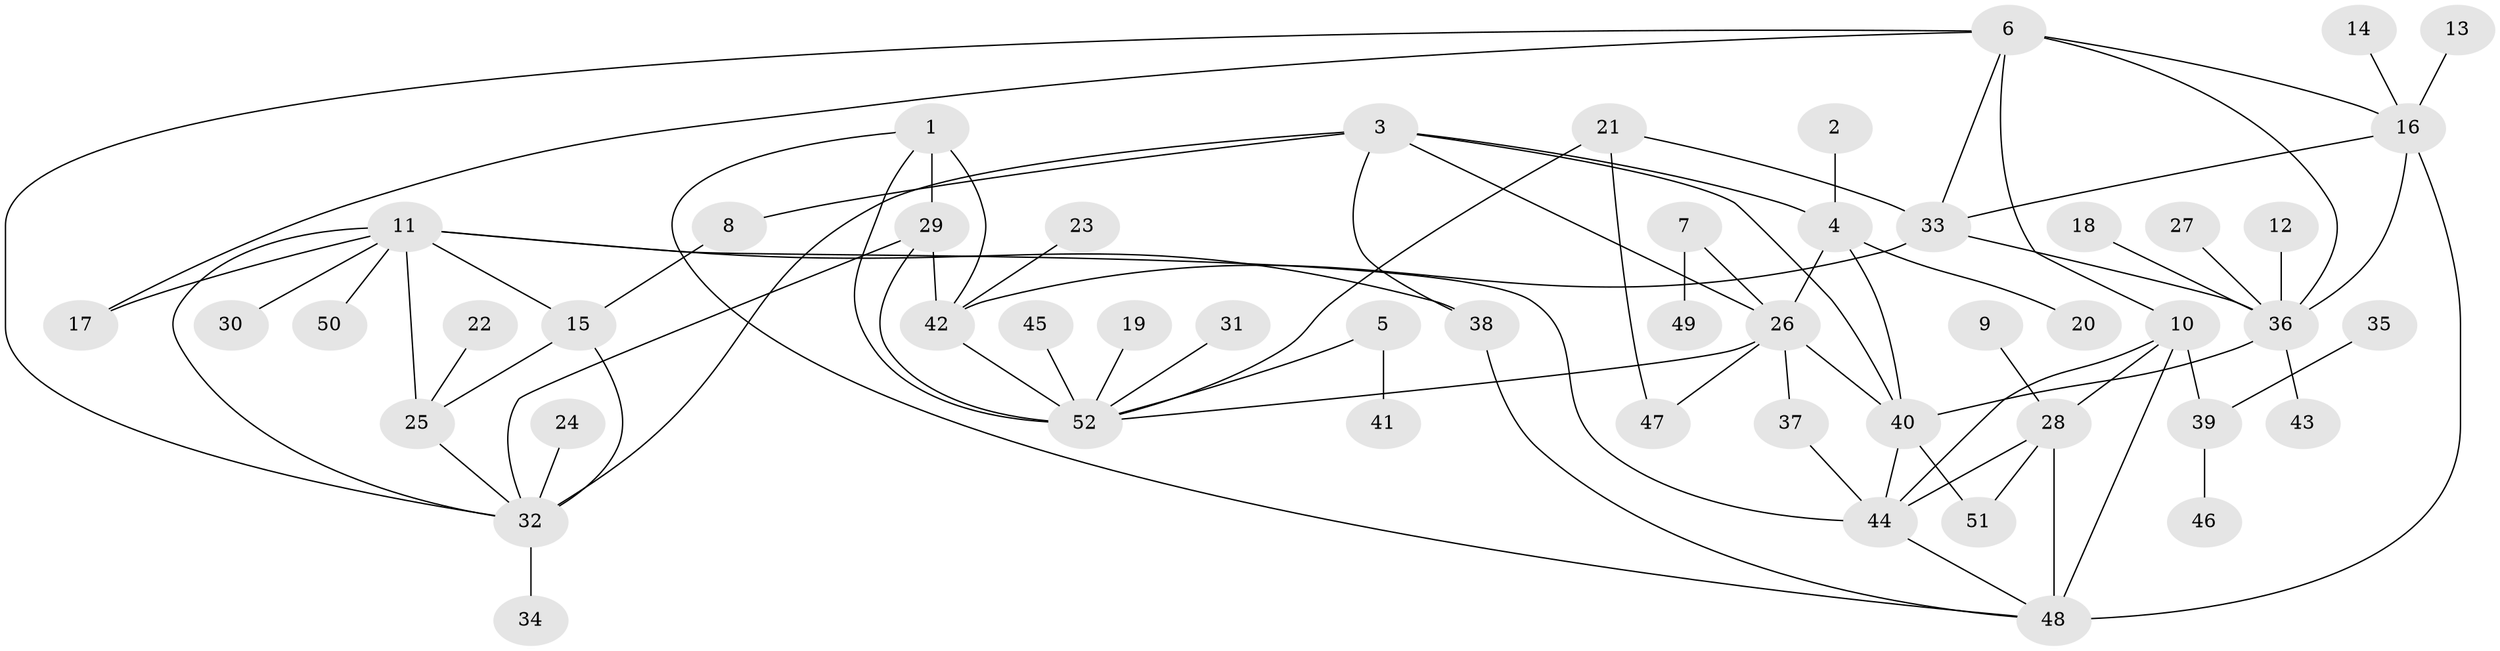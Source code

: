 // original degree distribution, {5: 0.05825242718446602, 7: 0.06796116504854369, 8: 0.019417475728155338, 9: 0.02912621359223301, 6: 0.009708737864077669, 11: 0.02912621359223301, 12: 0.009708737864077669, 4: 0.02912621359223301, 10: 0.009708737864077669, 1: 0.5339805825242718, 2: 0.1650485436893204, 3: 0.038834951456310676}
// Generated by graph-tools (version 1.1) at 2025/02/03/09/25 03:02:44]
// undirected, 52 vertices, 81 edges
graph export_dot {
graph [start="1"]
  node [color=gray90,style=filled];
  1;
  2;
  3;
  4;
  5;
  6;
  7;
  8;
  9;
  10;
  11;
  12;
  13;
  14;
  15;
  16;
  17;
  18;
  19;
  20;
  21;
  22;
  23;
  24;
  25;
  26;
  27;
  28;
  29;
  30;
  31;
  32;
  33;
  34;
  35;
  36;
  37;
  38;
  39;
  40;
  41;
  42;
  43;
  44;
  45;
  46;
  47;
  48;
  49;
  50;
  51;
  52;
  1 -- 29 [weight=1.0];
  1 -- 42 [weight=2.0];
  1 -- 48 [weight=1.0];
  1 -- 52 [weight=1.0];
  2 -- 4 [weight=1.0];
  3 -- 4 [weight=2.0];
  3 -- 8 [weight=1.0];
  3 -- 26 [weight=1.0];
  3 -- 32 [weight=1.0];
  3 -- 38 [weight=1.0];
  3 -- 40 [weight=1.0];
  4 -- 20 [weight=1.0];
  4 -- 26 [weight=2.0];
  4 -- 40 [weight=2.0];
  5 -- 41 [weight=1.0];
  5 -- 52 [weight=1.0];
  6 -- 10 [weight=1.0];
  6 -- 16 [weight=2.0];
  6 -- 17 [weight=1.0];
  6 -- 32 [weight=1.0];
  6 -- 33 [weight=1.0];
  6 -- 36 [weight=1.0];
  7 -- 26 [weight=1.0];
  7 -- 49 [weight=1.0];
  8 -- 15 [weight=1.0];
  9 -- 28 [weight=1.0];
  10 -- 28 [weight=1.0];
  10 -- 39 [weight=1.0];
  10 -- 44 [weight=1.0];
  10 -- 48 [weight=2.0];
  11 -- 15 [weight=2.0];
  11 -- 17 [weight=1.0];
  11 -- 25 [weight=1.0];
  11 -- 30 [weight=1.0];
  11 -- 32 [weight=1.0];
  11 -- 38 [weight=1.0];
  11 -- 44 [weight=1.0];
  11 -- 50 [weight=1.0];
  12 -- 36 [weight=1.0];
  13 -- 16 [weight=1.0];
  14 -- 16 [weight=1.0];
  15 -- 25 [weight=2.0];
  15 -- 32 [weight=2.0];
  16 -- 33 [weight=2.0];
  16 -- 36 [weight=2.0];
  16 -- 48 [weight=1.0];
  18 -- 36 [weight=1.0];
  19 -- 52 [weight=1.0];
  21 -- 33 [weight=1.0];
  21 -- 47 [weight=1.0];
  21 -- 52 [weight=1.0];
  22 -- 25 [weight=1.0];
  23 -- 42 [weight=1.0];
  24 -- 32 [weight=1.0];
  25 -- 32 [weight=1.0];
  26 -- 37 [weight=1.0];
  26 -- 40 [weight=1.0];
  26 -- 47 [weight=1.0];
  26 -- 52 [weight=1.0];
  27 -- 36 [weight=1.0];
  28 -- 44 [weight=1.0];
  28 -- 48 [weight=2.0];
  28 -- 51 [weight=1.0];
  29 -- 32 [weight=1.0];
  29 -- 42 [weight=2.0];
  29 -- 52 [weight=1.0];
  31 -- 52 [weight=1.0];
  32 -- 34 [weight=1.0];
  33 -- 36 [weight=1.0];
  33 -- 42 [weight=1.0];
  35 -- 39 [weight=1.0];
  36 -- 40 [weight=1.0];
  36 -- 43 [weight=1.0];
  37 -- 44 [weight=1.0];
  38 -- 48 [weight=1.0];
  39 -- 46 [weight=1.0];
  40 -- 44 [weight=1.0];
  40 -- 51 [weight=2.0];
  42 -- 52 [weight=2.0];
  44 -- 48 [weight=2.0];
  45 -- 52 [weight=1.0];
}

